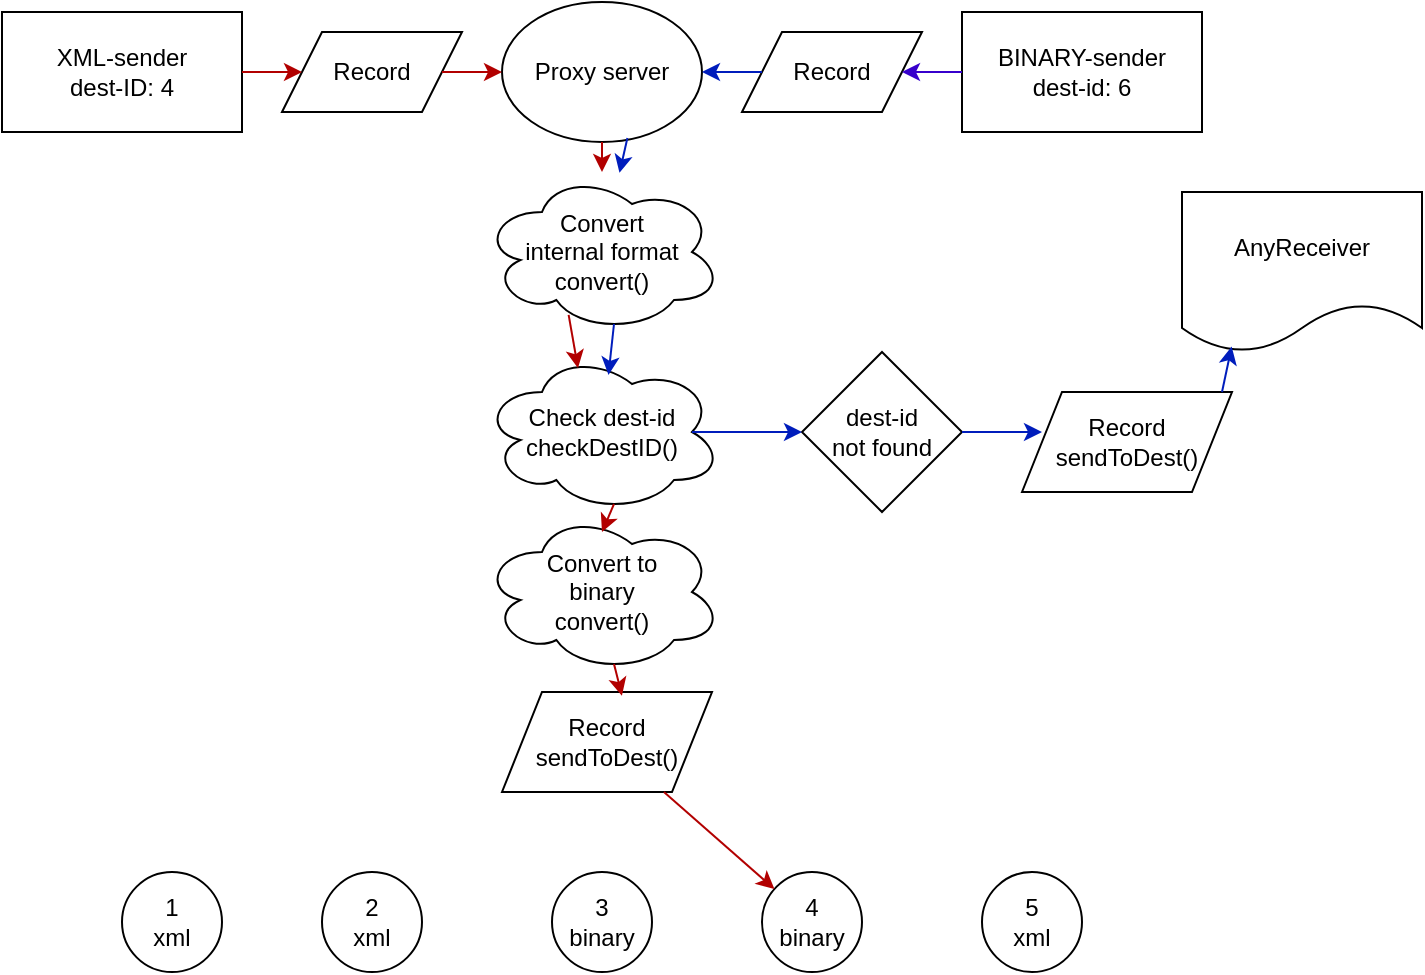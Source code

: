 <mxfile version="21.2.1" type="github">
  <diagram name="Page-1" id="nXsPfyDoOc6o2Pp79haq">
    <mxGraphModel dx="1383" dy="771" grid="1" gridSize="10" guides="1" tooltips="1" connect="1" arrows="1" fold="1" page="1" pageScale="1" pageWidth="827" pageHeight="1169" math="0" shadow="0">
      <root>
        <mxCell id="0" />
        <mxCell id="1" parent="0" />
        <mxCell id="cWgpzWaXeAE2Ut4go0my-1" value="XML-sender&lt;br&gt;dest-ID: 4" style="rounded=0;whiteSpace=wrap;html=1;" vertex="1" parent="1">
          <mxGeometry x="20" y="360" width="120" height="60" as="geometry" />
        </mxCell>
        <mxCell id="cWgpzWaXeAE2Ut4go0my-2" value="BINARY-sender&lt;br&gt;dest-id: 6" style="rounded=0;whiteSpace=wrap;html=1;" vertex="1" parent="1">
          <mxGeometry x="500" y="360" width="120" height="60" as="geometry" />
        </mxCell>
        <mxCell id="cWgpzWaXeAE2Ut4go0my-3" value="Record" style="shape=parallelogram;perimeter=parallelogramPerimeter;whiteSpace=wrap;html=1;fixedSize=1;" vertex="1" parent="1">
          <mxGeometry x="160" y="370" width="90" height="40" as="geometry" />
        </mxCell>
        <mxCell id="cWgpzWaXeAE2Ut4go0my-4" value="Record" style="shape=parallelogram;perimeter=parallelogramPerimeter;whiteSpace=wrap;html=1;fixedSize=1;" vertex="1" parent="1">
          <mxGeometry x="390" y="370" width="90" height="40" as="geometry" />
        </mxCell>
        <mxCell id="cWgpzWaXeAE2Ut4go0my-5" value="Proxy server" style="ellipse;whiteSpace=wrap;html=1;" vertex="1" parent="1">
          <mxGeometry x="270" y="355" width="100" height="70" as="geometry" />
        </mxCell>
        <mxCell id="cWgpzWaXeAE2Ut4go0my-7" value="" style="endArrow=classic;html=1;rounded=0;fillColor=#e51400;strokeColor=#B20000;" edge="1" parent="1" source="cWgpzWaXeAE2Ut4go0my-1">
          <mxGeometry width="50" height="50" relative="1" as="geometry">
            <mxPoint x="140" y="440" as="sourcePoint" />
            <mxPoint x="170" y="390" as="targetPoint" />
          </mxGeometry>
        </mxCell>
        <mxCell id="cWgpzWaXeAE2Ut4go0my-8" value="" style="endArrow=classic;html=1;rounded=0;entryX=0;entryY=0.5;entryDx=0;entryDy=0;fillColor=#e51400;strokeColor=#B20000;" edge="1" parent="1" source="cWgpzWaXeAE2Ut4go0my-3" target="cWgpzWaXeAE2Ut4go0my-5">
          <mxGeometry width="50" height="50" relative="1" as="geometry">
            <mxPoint x="250" y="440" as="sourcePoint" />
            <mxPoint x="320.711" y="390" as="targetPoint" />
          </mxGeometry>
        </mxCell>
        <mxCell id="cWgpzWaXeAE2Ut4go0my-9" value="" style="endArrow=classic;html=1;rounded=0;entryX=1;entryY=0.5;entryDx=0;entryDy=0;exitX=0;exitY=0.5;exitDx=0;exitDy=0;fillColor=#6a00ff;strokeColor=#3700CC;" edge="1" parent="1" source="cWgpzWaXeAE2Ut4go0my-2" target="cWgpzWaXeAE2Ut4go0my-4">
          <mxGeometry width="50" height="50" relative="1" as="geometry">
            <mxPoint x="470" y="470" as="sourcePoint" />
            <mxPoint x="520" y="420" as="targetPoint" />
          </mxGeometry>
        </mxCell>
        <mxCell id="cWgpzWaXeAE2Ut4go0my-10" value="" style="endArrow=classic;html=1;rounded=0;fillColor=#0050ef;strokeColor=#001DBC;" edge="1" parent="1" source="cWgpzWaXeAE2Ut4go0my-4">
          <mxGeometry width="50" height="50" relative="1" as="geometry">
            <mxPoint x="319.289" y="440" as="sourcePoint" />
            <mxPoint x="370" y="390" as="targetPoint" />
          </mxGeometry>
        </mxCell>
        <mxCell id="cWgpzWaXeAE2Ut4go0my-11" value="Convert&lt;br&gt;internal format&lt;br&gt;convert()" style="ellipse;shape=cloud;whiteSpace=wrap;html=1;" vertex="1" parent="1">
          <mxGeometry x="260" y="440" width="120" height="80" as="geometry" />
        </mxCell>
        <mxCell id="cWgpzWaXeAE2Ut4go0my-12" value="" style="endArrow=classic;html=1;rounded=0;exitX=0.5;exitY=1;exitDx=0;exitDy=0;fillColor=#e51400;strokeColor=#B20000;" edge="1" parent="1" source="cWgpzWaXeAE2Ut4go0my-5" target="cWgpzWaXeAE2Ut4go0my-11">
          <mxGeometry width="50" height="50" relative="1" as="geometry">
            <mxPoint x="290" y="580" as="sourcePoint" />
            <mxPoint x="340" y="530" as="targetPoint" />
          </mxGeometry>
        </mxCell>
        <mxCell id="cWgpzWaXeAE2Ut4go0my-13" value="Check dest-id&lt;br&gt;checkDestID()" style="ellipse;shape=cloud;whiteSpace=wrap;html=1;" vertex="1" parent="1">
          <mxGeometry x="260" y="530" width="120" height="80" as="geometry" />
        </mxCell>
        <mxCell id="cWgpzWaXeAE2Ut4go0my-14" value="1&lt;br&gt;xml" style="ellipse;whiteSpace=wrap;html=1;aspect=fixed;" vertex="1" parent="1">
          <mxGeometry x="80" y="790" width="50" height="50" as="geometry" />
        </mxCell>
        <mxCell id="cWgpzWaXeAE2Ut4go0my-15" value="2&lt;br&gt;xml" style="ellipse;whiteSpace=wrap;html=1;aspect=fixed;" vertex="1" parent="1">
          <mxGeometry x="180" y="790" width="50" height="50" as="geometry" />
        </mxCell>
        <mxCell id="cWgpzWaXeAE2Ut4go0my-16" value="3&lt;br&gt;binary" style="ellipse;whiteSpace=wrap;html=1;aspect=fixed;" vertex="1" parent="1">
          <mxGeometry x="295" y="790" width="50" height="50" as="geometry" />
        </mxCell>
        <mxCell id="cWgpzWaXeAE2Ut4go0my-17" value="4&lt;br&gt;binary" style="ellipse;whiteSpace=wrap;html=1;aspect=fixed;" vertex="1" parent="1">
          <mxGeometry x="400" y="790" width="50" height="50" as="geometry" />
        </mxCell>
        <mxCell id="cWgpzWaXeAE2Ut4go0my-18" value="5&lt;br&gt;xml" style="ellipse;whiteSpace=wrap;html=1;aspect=fixed;" vertex="1" parent="1">
          <mxGeometry x="510" y="790" width="50" height="50" as="geometry" />
        </mxCell>
        <mxCell id="cWgpzWaXeAE2Ut4go0my-19" value="AnyReceiver" style="shape=document;whiteSpace=wrap;html=1;boundedLbl=1;" vertex="1" parent="1">
          <mxGeometry x="610" y="450" width="120" height="80" as="geometry" />
        </mxCell>
        <mxCell id="cWgpzWaXeAE2Ut4go0my-20" value="" style="endArrow=classic;html=1;rounded=0;exitX=0.55;exitY=0.95;exitDx=0;exitDy=0;exitPerimeter=0;entryX=0.527;entryY=0.143;entryDx=0;entryDy=0;entryPerimeter=0;fillColor=#0050ef;strokeColor=#001DBC;" edge="1" parent="1" source="cWgpzWaXeAE2Ut4go0my-11" target="cWgpzWaXeAE2Ut4go0my-13">
          <mxGeometry width="50" height="50" relative="1" as="geometry">
            <mxPoint x="310" y="580" as="sourcePoint" />
            <mxPoint x="325" y="538" as="targetPoint" />
          </mxGeometry>
        </mxCell>
        <mxCell id="cWgpzWaXeAE2Ut4go0my-22" value="" style="endArrow=classic;html=1;rounded=0;exitX=0.627;exitY=0.972;exitDx=0;exitDy=0;exitPerimeter=0;fillColor=#0050ef;strokeColor=#001DBC;" edge="1" parent="1" source="cWgpzWaXeAE2Ut4go0my-5" target="cWgpzWaXeAE2Ut4go0my-11">
          <mxGeometry width="50" height="50" relative="1" as="geometry">
            <mxPoint x="330" y="430" as="sourcePoint" />
            <mxPoint x="330" y="450" as="targetPoint" />
          </mxGeometry>
        </mxCell>
        <mxCell id="cWgpzWaXeAE2Ut4go0my-23" value="" style="endArrow=classic;html=1;rounded=0;exitX=0.361;exitY=0.893;exitDx=0;exitDy=0;exitPerimeter=0;entryX=0.4;entryY=0.1;entryDx=0;entryDy=0;entryPerimeter=0;fillColor=#e51400;strokeColor=#B20000;" edge="1" parent="1" source="cWgpzWaXeAE2Ut4go0my-11" target="cWgpzWaXeAE2Ut4go0my-13">
          <mxGeometry width="50" height="50" relative="1" as="geometry">
            <mxPoint x="340" y="445" as="sourcePoint" />
            <mxPoint x="340" y="460" as="targetPoint" />
          </mxGeometry>
        </mxCell>
        <mxCell id="cWgpzWaXeAE2Ut4go0my-24" value="Convert to&lt;br&gt;binary&lt;br&gt;convert()" style="ellipse;shape=cloud;whiteSpace=wrap;html=1;" vertex="1" parent="1">
          <mxGeometry x="260" y="610" width="120" height="80" as="geometry" />
        </mxCell>
        <mxCell id="cWgpzWaXeAE2Ut4go0my-26" value="" style="endArrow=classic;html=1;rounded=0;exitX=0.55;exitY=0.95;exitDx=0;exitDy=0;exitPerimeter=0;fillColor=#e51400;strokeColor=#B20000;" edge="1" parent="1" source="cWgpzWaXeAE2Ut4go0my-13">
          <mxGeometry width="50" height="50" relative="1" as="geometry">
            <mxPoint x="320" y="610" as="sourcePoint" />
            <mxPoint x="320" y="620" as="targetPoint" />
          </mxGeometry>
        </mxCell>
        <mxCell id="cWgpzWaXeAE2Ut4go0my-28" value="Record&lt;br&gt;sendToDest()" style="shape=parallelogram;perimeter=parallelogramPerimeter;whiteSpace=wrap;html=1;fixedSize=1;" vertex="1" parent="1">
          <mxGeometry x="270" y="700" width="105" height="50" as="geometry" />
        </mxCell>
        <mxCell id="cWgpzWaXeAE2Ut4go0my-29" value="" style="endArrow=classic;html=1;rounded=0;exitX=0.55;exitY=0.95;exitDx=0;exitDy=0;exitPerimeter=0;entryX=0.571;entryY=0.037;entryDx=0;entryDy=0;entryPerimeter=0;fillColor=#e51400;strokeColor=#B20000;" edge="1" parent="1" source="cWgpzWaXeAE2Ut4go0my-24" target="cWgpzWaXeAE2Ut4go0my-28">
          <mxGeometry width="50" height="50" relative="1" as="geometry">
            <mxPoint x="320" y="720" as="sourcePoint" />
            <mxPoint x="370" y="670" as="targetPoint" />
          </mxGeometry>
        </mxCell>
        <mxCell id="cWgpzWaXeAE2Ut4go0my-31" value="" style="endArrow=classic;html=1;rounded=0;fillColor=#e51400;strokeColor=#B20000;" edge="1" parent="1" source="cWgpzWaXeAE2Ut4go0my-28" target="cWgpzWaXeAE2Ut4go0my-17">
          <mxGeometry width="50" height="50" relative="1" as="geometry">
            <mxPoint x="322.5" y="800" as="sourcePoint" />
            <mxPoint x="322.5" y="820.711" as="targetPoint" />
          </mxGeometry>
        </mxCell>
        <mxCell id="cWgpzWaXeAE2Ut4go0my-34" value="dest-id&lt;br&gt;not found" style="rhombus;whiteSpace=wrap;html=1;" vertex="1" parent="1">
          <mxGeometry x="420" y="530" width="80" height="80" as="geometry" />
        </mxCell>
        <mxCell id="cWgpzWaXeAE2Ut4go0my-35" value="" style="endArrow=classic;html=1;rounded=0;exitX=0.875;exitY=0.5;exitDx=0;exitDy=0;exitPerimeter=0;fillColor=#0050ef;strokeColor=#001DBC;" edge="1" parent="1" source="cWgpzWaXeAE2Ut4go0my-13">
          <mxGeometry width="50" height="50" relative="1" as="geometry">
            <mxPoint x="380" y="620" as="sourcePoint" />
            <mxPoint x="420" y="570" as="targetPoint" />
          </mxGeometry>
        </mxCell>
        <mxCell id="cWgpzWaXeAE2Ut4go0my-36" value="Record&lt;br&gt;sendToDest()" style="shape=parallelogram;perimeter=parallelogramPerimeter;whiteSpace=wrap;html=1;fixedSize=1;" vertex="1" parent="1">
          <mxGeometry x="530" y="550" width="105" height="50" as="geometry" />
        </mxCell>
        <mxCell id="cWgpzWaXeAE2Ut4go0my-37" value="" style="endArrow=classic;html=1;rounded=0;fillColor=#0050ef;strokeColor=#001DBC;" edge="1" parent="1" source="cWgpzWaXeAE2Ut4go0my-34">
          <mxGeometry width="50" height="50" relative="1" as="geometry">
            <mxPoint x="500" y="620" as="sourcePoint" />
            <mxPoint x="540" y="570" as="targetPoint" />
          </mxGeometry>
        </mxCell>
        <mxCell id="cWgpzWaXeAE2Ut4go0my-38" value="" style="endArrow=classic;html=1;rounded=0;entryX=0.207;entryY=0.966;entryDx=0;entryDy=0;entryPerimeter=0;fillColor=#0050ef;strokeColor=#001DBC;" edge="1" parent="1" target="cWgpzWaXeAE2Ut4go0my-19">
          <mxGeometry width="50" height="50" relative="1" as="geometry">
            <mxPoint x="630" y="550" as="sourcePoint" />
            <mxPoint x="680" y="500" as="targetPoint" />
          </mxGeometry>
        </mxCell>
      </root>
    </mxGraphModel>
  </diagram>
</mxfile>
